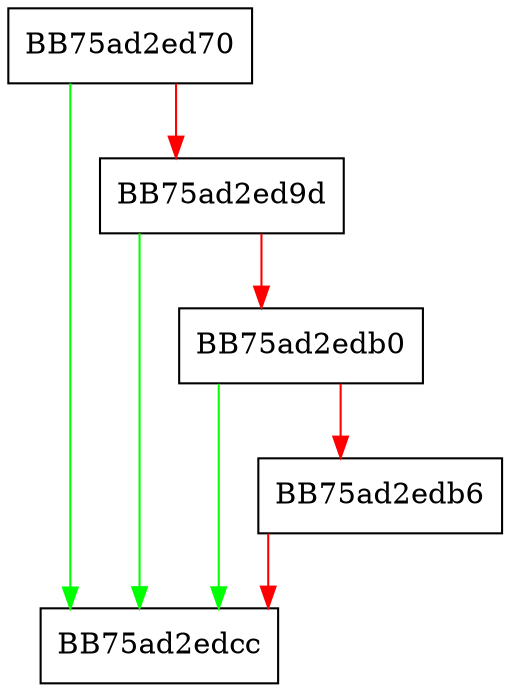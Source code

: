 digraph GetElementPriority {
  node [shape="box"];
  graph [splines=ortho];
  BB75ad2ed70 -> BB75ad2edcc [color="green"];
  BB75ad2ed70 -> BB75ad2ed9d [color="red"];
  BB75ad2ed9d -> BB75ad2edcc [color="green"];
  BB75ad2ed9d -> BB75ad2edb0 [color="red"];
  BB75ad2edb0 -> BB75ad2edcc [color="green"];
  BB75ad2edb0 -> BB75ad2edb6 [color="red"];
  BB75ad2edb6 -> BB75ad2edcc [color="red"];
}